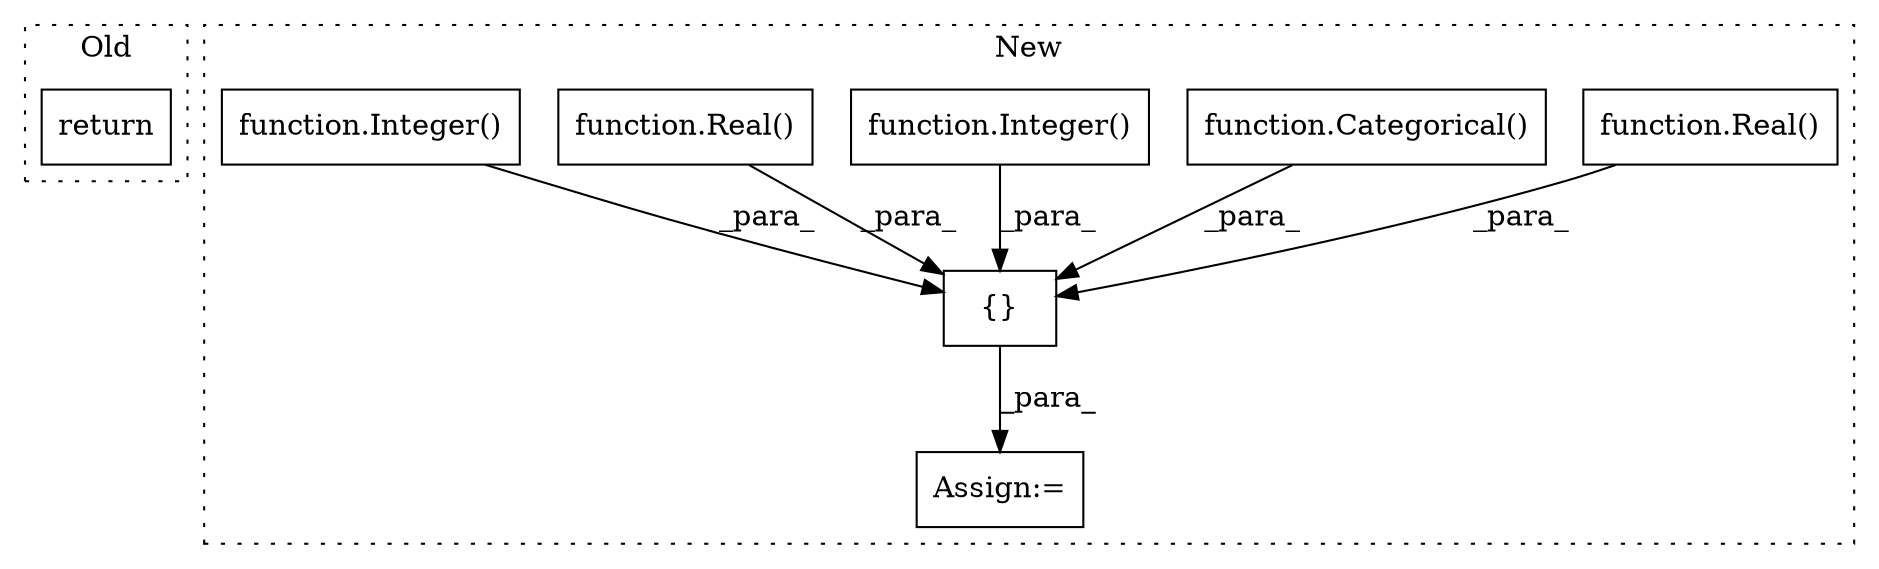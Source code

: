 digraph G {
subgraph cluster0 {
1 [label="return" a="93" s="35635" l="7" shape="box"];
label = "Old";
style="dotted";
}
subgraph cluster1 {
2 [label="function.Real()" a="75" s="43361" l="78" shape="box"];
3 [label="{}" a="59" s="43094,43945" l="14,0" shape="box"];
4 [label="Assign:=" a="68" s="43091" l="3" shape="box"];
5 [label="function.Categorical()" a="75" s="43459" l="70" shape="box"];
6 [label="function.Integer()" a="75" s="43108" l="74" shape="box"];
7 [label="function.Real()" a="75" s="43543" l="67" shape="box"];
8 [label="function.Integer()" a="75" s="43233" l="71" shape="box"];
label = "New";
style="dotted";
}
2 -> 3 [label="_para_"];
3 -> 4 [label="_para_"];
5 -> 3 [label="_para_"];
6 -> 3 [label="_para_"];
7 -> 3 [label="_para_"];
8 -> 3 [label="_para_"];
}